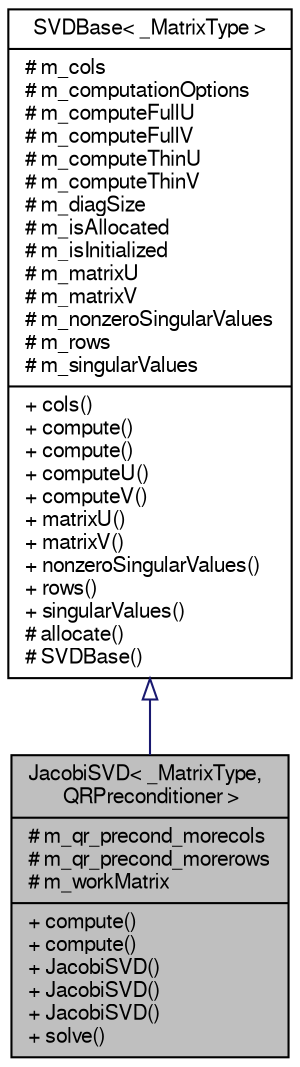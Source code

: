 digraph "JacobiSVD&lt; _MatrixType, QRPreconditioner &gt;"
{
  edge [fontname="FreeSans",fontsize="10",labelfontname="FreeSans",labelfontsize="10"];
  node [fontname="FreeSans",fontsize="10",shape=record];
  Node1 [label="{JacobiSVD\< _MatrixType,\l QRPreconditioner \>\n|# m_qr_precond_morecols\l# m_qr_precond_morerows\l# m_workMatrix\l|+ compute()\l+ compute()\l+ JacobiSVD()\l+ JacobiSVD()\l+ JacobiSVD()\l+ solve()\l}",height=0.2,width=0.4,color="black", fillcolor="grey75", style="filled" fontcolor="black"];
  Node2 -> Node1 [dir="back",color="midnightblue",fontsize="10",style="solid",arrowtail="onormal",fontname="FreeSans"];
  Node2 [label="{SVDBase\< _MatrixType \>\n|# m_cols\l# m_computationOptions\l# m_computeFullU\l# m_computeFullV\l# m_computeThinU\l# m_computeThinV\l# m_diagSize\l# m_isAllocated\l# m_isInitialized\l# m_matrixU\l# m_matrixV\l# m_nonzeroSingularValues\l# m_rows\l# m_singularValues\l|+ cols()\l+ compute()\l+ compute()\l+ computeU()\l+ computeV()\l+ matrixU()\l+ matrixV()\l+ nonzeroSingularValues()\l+ rows()\l+ singularValues()\l# allocate()\l# SVDBase()\l}",height=0.2,width=0.4,color="black", fillcolor="white", style="filled",URL="$classEigen_1_1SVDBase.html",tooltip="Mother class of SVD classes algorithms. "];
}
